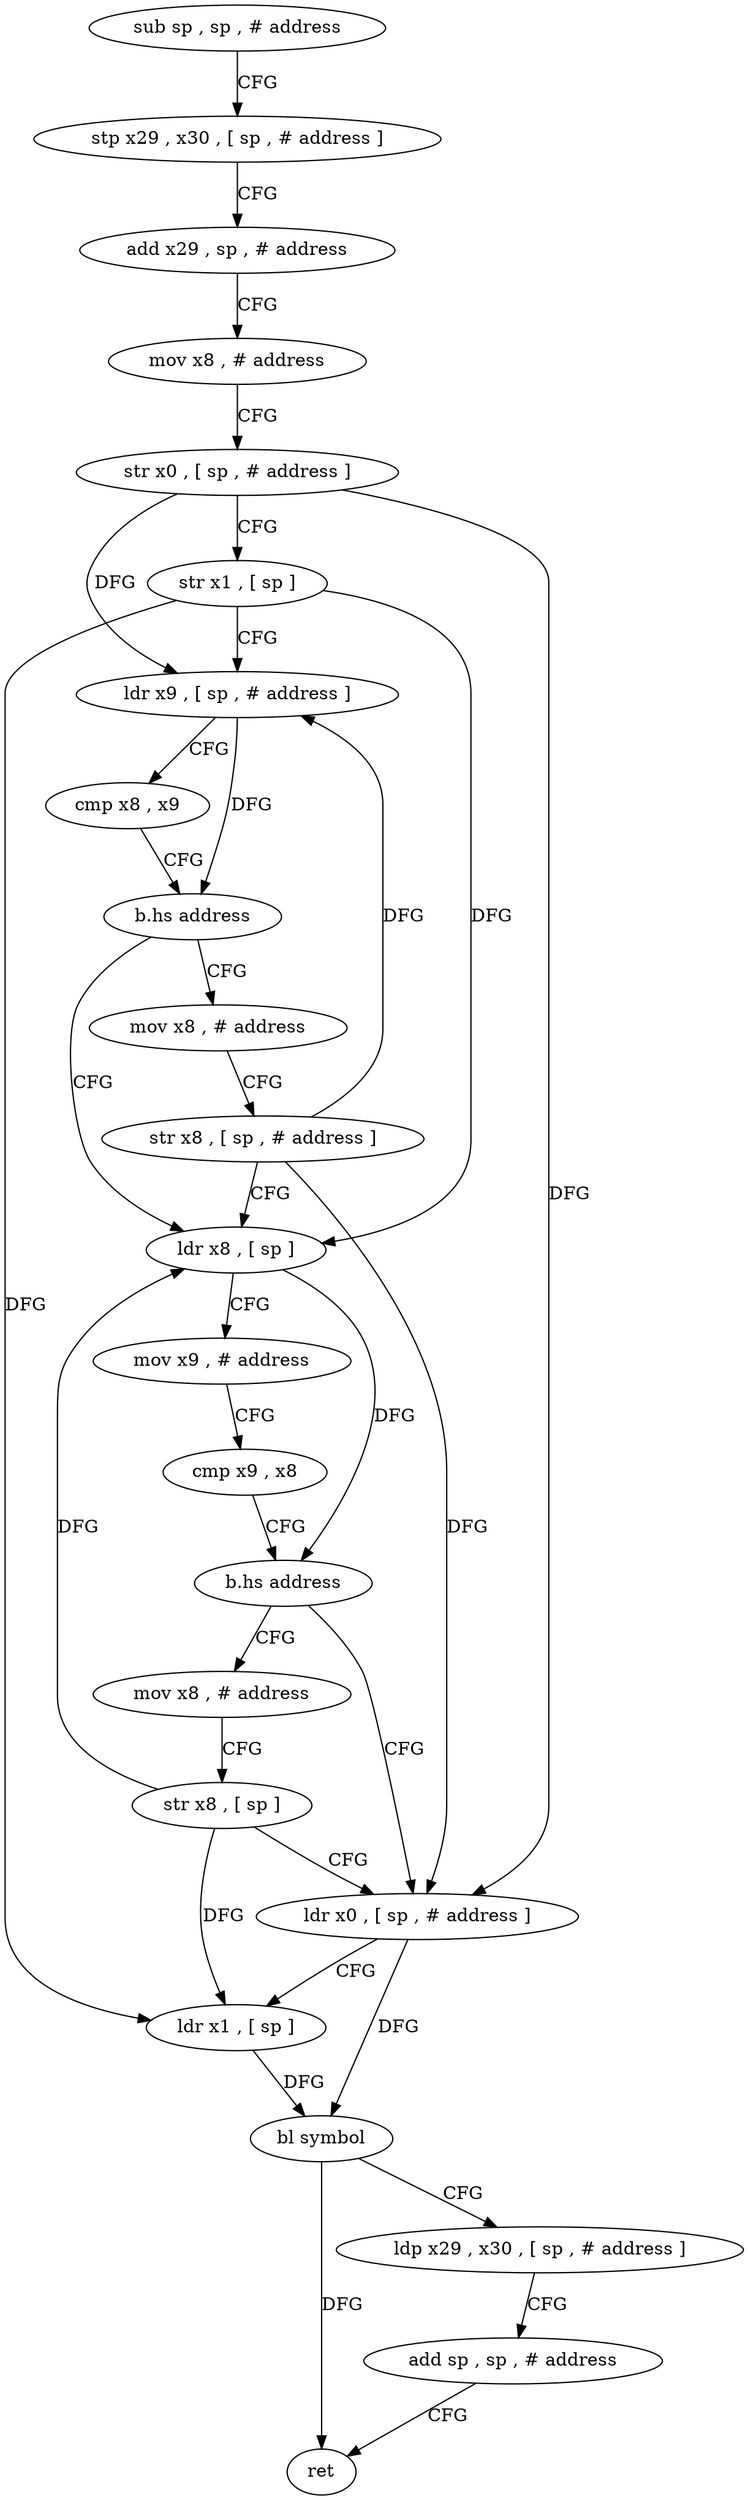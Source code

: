 digraph "func" {
"4211276" [label = "sub sp , sp , # address" ]
"4211280" [label = "stp x29 , x30 , [ sp , # address ]" ]
"4211284" [label = "add x29 , sp , # address" ]
"4211288" [label = "mov x8 , # address" ]
"4211292" [label = "str x0 , [ sp , # address ]" ]
"4211296" [label = "str x1 , [ sp ]" ]
"4211300" [label = "ldr x9 , [ sp , # address ]" ]
"4211304" [label = "cmp x8 , x9" ]
"4211308" [label = "b.hs address" ]
"4211320" [label = "ldr x8 , [ sp ]" ]
"4211312" [label = "mov x8 , # address" ]
"4211324" [label = "mov x9 , # address" ]
"4211328" [label = "cmp x9 , x8" ]
"4211332" [label = "b.hs address" ]
"4211344" [label = "ldr x0 , [ sp , # address ]" ]
"4211336" [label = "mov x8 , # address" ]
"4211316" [label = "str x8 , [ sp , # address ]" ]
"4211348" [label = "ldr x1 , [ sp ]" ]
"4211352" [label = "bl symbol" ]
"4211356" [label = "ldp x29 , x30 , [ sp , # address ]" ]
"4211360" [label = "add sp , sp , # address" ]
"4211364" [label = "ret" ]
"4211340" [label = "str x8 , [ sp ]" ]
"4211276" -> "4211280" [ label = "CFG" ]
"4211280" -> "4211284" [ label = "CFG" ]
"4211284" -> "4211288" [ label = "CFG" ]
"4211288" -> "4211292" [ label = "CFG" ]
"4211292" -> "4211296" [ label = "CFG" ]
"4211292" -> "4211300" [ label = "DFG" ]
"4211292" -> "4211344" [ label = "DFG" ]
"4211296" -> "4211300" [ label = "CFG" ]
"4211296" -> "4211320" [ label = "DFG" ]
"4211296" -> "4211348" [ label = "DFG" ]
"4211300" -> "4211304" [ label = "CFG" ]
"4211300" -> "4211308" [ label = "DFG" ]
"4211304" -> "4211308" [ label = "CFG" ]
"4211308" -> "4211320" [ label = "CFG" ]
"4211308" -> "4211312" [ label = "CFG" ]
"4211320" -> "4211324" [ label = "CFG" ]
"4211320" -> "4211332" [ label = "DFG" ]
"4211312" -> "4211316" [ label = "CFG" ]
"4211324" -> "4211328" [ label = "CFG" ]
"4211328" -> "4211332" [ label = "CFG" ]
"4211332" -> "4211344" [ label = "CFG" ]
"4211332" -> "4211336" [ label = "CFG" ]
"4211344" -> "4211348" [ label = "CFG" ]
"4211344" -> "4211352" [ label = "DFG" ]
"4211336" -> "4211340" [ label = "CFG" ]
"4211316" -> "4211320" [ label = "CFG" ]
"4211316" -> "4211300" [ label = "DFG" ]
"4211316" -> "4211344" [ label = "DFG" ]
"4211348" -> "4211352" [ label = "DFG" ]
"4211352" -> "4211356" [ label = "CFG" ]
"4211352" -> "4211364" [ label = "DFG" ]
"4211356" -> "4211360" [ label = "CFG" ]
"4211360" -> "4211364" [ label = "CFG" ]
"4211340" -> "4211344" [ label = "CFG" ]
"4211340" -> "4211320" [ label = "DFG" ]
"4211340" -> "4211348" [ label = "DFG" ]
}
